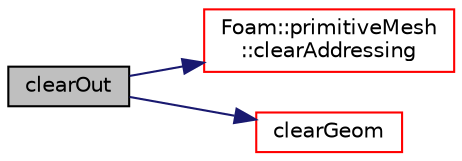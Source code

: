 digraph "clearOut"
{
  bgcolor="transparent";
  edge [fontname="Helvetica",fontsize="10",labelfontname="Helvetica",labelfontsize="10"];
  node [fontname="Helvetica",fontsize="10",shape=record];
  rankdir="LR";
  Node1 [label="clearOut",height=0.2,width=0.4,color="black", fillcolor="grey75", style="filled", fontcolor="black"];
  Node1 -> Node2 [color="midnightblue",fontsize="10",style="solid",fontname="Helvetica"];
  Node2 [label="Foam::primitiveMesh\l::clearAddressing",height=0.2,width=0.4,color="red",URL="$a02013.html#aac1ee7169044dccb262b78097d6ab1a8",tooltip="Clear topological data. "];
  Node1 -> Node3 [color="midnightblue",fontsize="10",style="solid",fontname="Helvetica"];
  Node3 [label="clearGeom",height=0.2,width=0.4,color="red",URL="$a01954.html#a499a7f858dc495c47b618e168fec6372",tooltip="Clear geometry. "];
}
